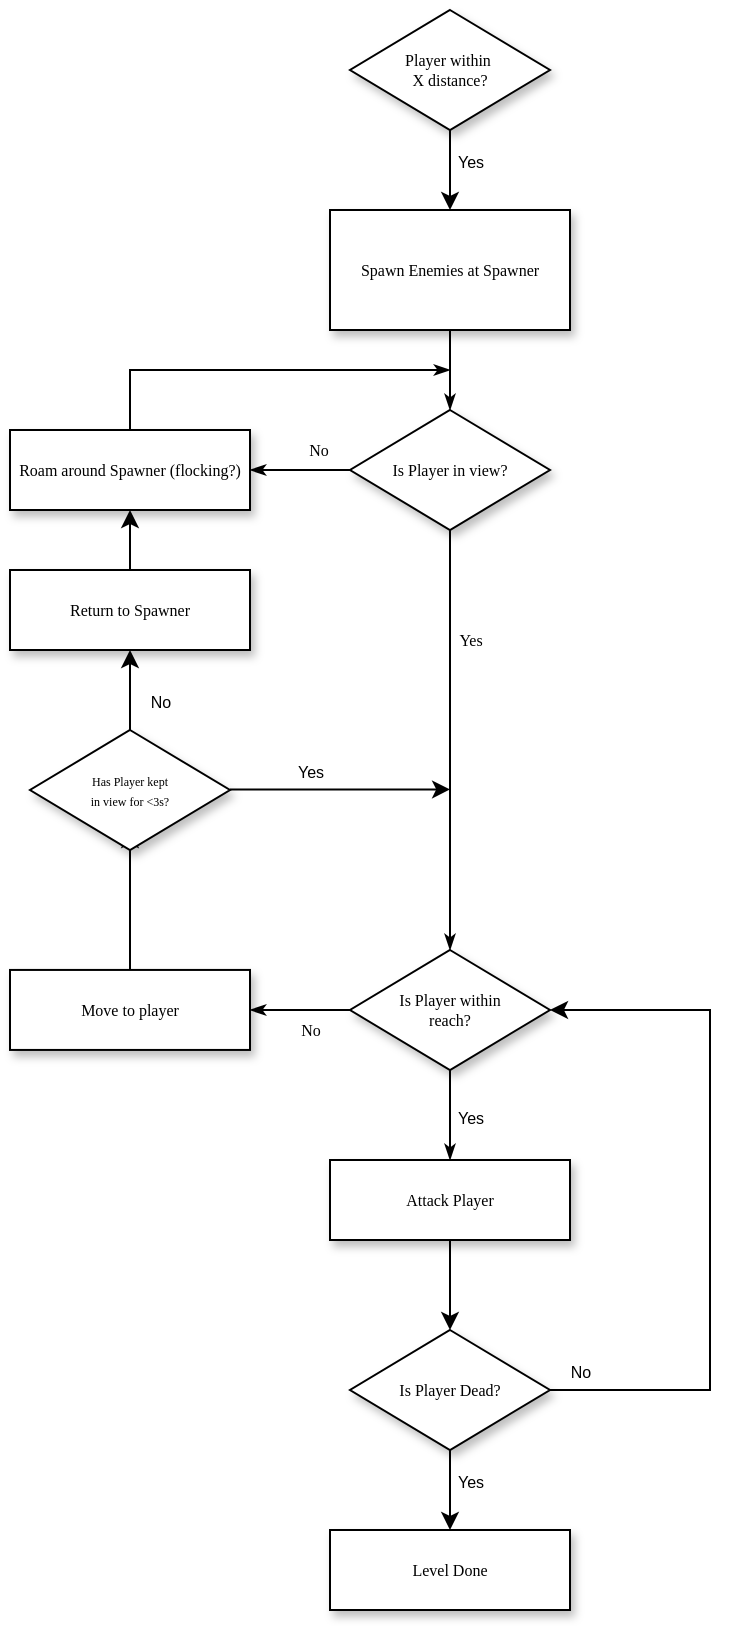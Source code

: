 <mxfile version="21.2.9" type="device">
  <diagram name="Page-1" id="edf60f1a-56cd-e834-aa8a-f176f3a09ee4">
    <mxGraphModel dx="1195" dy="672" grid="1" gridSize="10" guides="1" tooltips="1" connect="1" arrows="1" fold="1" page="1" pageScale="1" pageWidth="1100" pageHeight="850" background="none" math="0" shadow="0">
      <root>
        <mxCell id="0" />
        <mxCell id="1" parent="0" />
        <mxCell id="60e70716793133e9-31" style="edgeStyle=orthogonalEdgeStyle;rounded=0;html=1;labelBackgroundColor=none;startSize=5;endArrow=classicThin;endFill=1;endSize=5;jettySize=auto;orthogonalLoop=1;strokeWidth=1;fontFamily=Verdana;fontSize=8;exitX=0.5;exitY=1;exitDx=0;exitDy=0;" parent="1" source="60e70716793133e9-4" target="60e70716793133e9-5" edge="1">
          <mxGeometry relative="1" as="geometry">
            <mxPoint x="160.029" y="180" as="sourcePoint" />
          </mxGeometry>
        </mxCell>
        <mxCell id="60e70716793133e9-4" value="Spawn Enemies at Spawner" style="rounded=0;whiteSpace=wrap;html=1;shadow=1;labelBackgroundColor=none;strokeWidth=1;fontFamily=Verdana;fontSize=8;align=center;" parent="1" vertex="1">
          <mxGeometry x="190" y="120" width="120" height="60" as="geometry" />
        </mxCell>
        <mxCell id="60e70716793133e9-33" value="Yes" style="edgeStyle=orthogonalEdgeStyle;rounded=0;html=1;labelBackgroundColor=none;startSize=5;endArrow=classicThin;endFill=1;endSize=5;jettySize=auto;orthogonalLoop=1;strokeWidth=1;fontFamily=Verdana;fontSize=8" parent="1" source="60e70716793133e9-5" target="60e70716793133e9-7" edge="1">
          <mxGeometry x="-0.478" y="10" relative="1" as="geometry">
            <mxPoint as="offset" />
          </mxGeometry>
        </mxCell>
        <mxCell id="60e70716793133e9-37" value="No" style="edgeStyle=orthogonalEdgeStyle;rounded=0;html=1;labelBackgroundColor=none;startSize=5;endArrow=classicThin;endFill=1;endSize=5;jettySize=auto;orthogonalLoop=1;strokeWidth=1;fontFamily=Verdana;fontSize=8" parent="1" source="60e70716793133e9-5" target="60e70716793133e9-9" edge="1">
          <mxGeometry x="-0.333" y="-10" relative="1" as="geometry">
            <mxPoint as="offset" />
          </mxGeometry>
        </mxCell>
        <mxCell id="60e70716793133e9-5" value="Is Player in view?" style="rhombus;whiteSpace=wrap;html=1;rounded=0;shadow=1;labelBackgroundColor=none;strokeWidth=1;fontFamily=Verdana;fontSize=8;align=center;" parent="1" vertex="1">
          <mxGeometry x="200" y="220" width="100" height="60" as="geometry" />
        </mxCell>
        <mxCell id="60e70716793133e9-35" value="No" style="edgeStyle=orthogonalEdgeStyle;rounded=0;html=1;labelBackgroundColor=none;startSize=5;endArrow=classicThin;endFill=1;endSize=5;jettySize=auto;orthogonalLoop=1;strokeWidth=1;fontFamily=Verdana;fontSize=8" parent="1" source="60e70716793133e9-7" target="60e70716793133e9-10" edge="1">
          <mxGeometry x="-0.2" y="10" relative="1" as="geometry">
            <mxPoint x="440" y="329.97" as="targetPoint" />
            <Array as="points" />
            <mxPoint as="offset" />
          </mxGeometry>
        </mxCell>
        <mxCell id="60e70716793133e9-7" value="Is Player within &lt;br&gt;reach?" style="rhombus;whiteSpace=wrap;html=1;rounded=0;shadow=1;labelBackgroundColor=none;strokeWidth=1;fontFamily=Verdana;fontSize=8;align=center;" parent="1" vertex="1">
          <mxGeometry x="200" y="490" width="100" height="60" as="geometry" />
        </mxCell>
        <mxCell id="60e70716793133e9-38" style="edgeStyle=orthogonalEdgeStyle;rounded=0;html=1;labelBackgroundColor=none;startSize=5;endArrow=classicThin;endFill=1;endSize=5;jettySize=auto;orthogonalLoop=1;strokeWidth=1;fontFamily=Verdana;fontSize=8;" parent="1" source="60e70716793133e9-9" edge="1">
          <mxGeometry relative="1" as="geometry">
            <mxPoint x="250" y="200" as="targetPoint" />
            <Array as="points">
              <mxPoint x="90" y="200" />
            </Array>
          </mxGeometry>
        </mxCell>
        <mxCell id="60e70716793133e9-9" value="Roam around Spawner (flocking?)" style="whiteSpace=wrap;html=1;rounded=0;shadow=1;labelBackgroundColor=none;strokeWidth=1;fontFamily=Verdana;fontSize=8;align=center;" parent="1" vertex="1">
          <mxGeometry x="30" y="230" width="120" height="40" as="geometry" />
        </mxCell>
        <mxCell id="uHzyFR0b2JNM8npeQ996-3" style="edgeStyle=orthogonalEdgeStyle;rounded=0;orthogonalLoop=1;jettySize=auto;html=1;" edge="1" parent="1" source="60e70716793133e9-10">
          <mxGeometry relative="1" as="geometry">
            <mxPoint x="90" y="430" as="targetPoint" />
          </mxGeometry>
        </mxCell>
        <mxCell id="60e70716793133e9-10" value="&lt;div&gt;Move to player&lt;/div&gt;" style="whiteSpace=wrap;html=1;rounded=0;shadow=1;labelBackgroundColor=none;strokeWidth=1;fontFamily=Verdana;fontSize=8;align=center;" parent="1" vertex="1">
          <mxGeometry x="30" y="499.97" width="120" height="40" as="geometry" />
        </mxCell>
        <mxCell id="60e70716793133e9-40" style="edgeStyle=orthogonalEdgeStyle;rounded=0;html=1;labelBackgroundColor=none;startSize=5;endArrow=classicThin;endFill=1;endSize=5;jettySize=auto;orthogonalLoop=1;strokeWidth=1;fontFamily=Verdana;fontSize=8;exitX=0.5;exitY=1;exitDx=0;exitDy=0;entryX=0.5;entryY=0;entryDx=0;entryDy=0;" parent="1" source="60e70716793133e9-7" target="60e70716793133e9-12" edge="1">
          <mxGeometry relative="1" as="geometry" />
        </mxCell>
        <mxCell id="uHzyFR0b2JNM8npeQ996-13" style="edgeStyle=orthogonalEdgeStyle;rounded=0;orthogonalLoop=1;jettySize=auto;html=1;entryX=0.5;entryY=0;entryDx=0;entryDy=0;" edge="1" parent="1" source="60e70716793133e9-12" target="60e70716793133e9-14">
          <mxGeometry relative="1" as="geometry" />
        </mxCell>
        <mxCell id="60e70716793133e9-12" value="Attack Player" style="whiteSpace=wrap;html=1;rounded=0;shadow=1;labelBackgroundColor=none;strokeWidth=1;fontFamily=Verdana;fontSize=8;align=center;spacing=6;" parent="1" vertex="1">
          <mxGeometry x="190" y="595" width="120" height="40" as="geometry" />
        </mxCell>
        <mxCell id="uHzyFR0b2JNM8npeQ996-14" style="edgeStyle=orthogonalEdgeStyle;rounded=0;orthogonalLoop=1;jettySize=auto;html=1;entryX=1;entryY=0.5;entryDx=0;entryDy=0;" edge="1" parent="1" source="60e70716793133e9-14" target="60e70716793133e9-7">
          <mxGeometry relative="1" as="geometry">
            <Array as="points">
              <mxPoint x="380" y="710" />
              <mxPoint x="380" y="520" />
            </Array>
          </mxGeometry>
        </mxCell>
        <mxCell id="uHzyFR0b2JNM8npeQ996-18" style="edgeStyle=orthogonalEdgeStyle;rounded=0;orthogonalLoop=1;jettySize=auto;html=1;entryX=0.5;entryY=0;entryDx=0;entryDy=0;" edge="1" parent="1" source="60e70716793133e9-14" target="60e70716793133e9-16">
          <mxGeometry relative="1" as="geometry" />
        </mxCell>
        <mxCell id="60e70716793133e9-14" value="Is Player Dead?" style="rhombus;whiteSpace=wrap;html=1;rounded=0;shadow=1;labelBackgroundColor=none;strokeWidth=1;fontFamily=Verdana;fontSize=8;align=center;" parent="1" vertex="1">
          <mxGeometry x="200" y="680" width="100" height="60" as="geometry" />
        </mxCell>
        <mxCell id="60e70716793133e9-16" value="Level Done" style="whiteSpace=wrap;html=1;rounded=0;shadow=1;labelBackgroundColor=none;strokeWidth=1;fontFamily=Verdana;fontSize=8;align=center;" parent="1" vertex="1">
          <mxGeometry x="190" y="780" width="120" height="40" as="geometry" />
        </mxCell>
        <mxCell id="uHzyFR0b2JNM8npeQ996-16" style="edgeStyle=orthogonalEdgeStyle;rounded=0;orthogonalLoop=1;jettySize=auto;html=1;entryX=0.5;entryY=0;entryDx=0;entryDy=0;" edge="1" parent="1" source="60e70716793133e9-26" target="60e70716793133e9-4">
          <mxGeometry relative="1" as="geometry" />
        </mxCell>
        <mxCell id="60e70716793133e9-26" value="Player within&amp;nbsp;&lt;br&gt;X distance?" style="rhombus;whiteSpace=wrap;html=1;rounded=0;shadow=1;labelBackgroundColor=none;strokeWidth=1;fontFamily=Verdana;fontSize=8;align=center;" parent="1" vertex="1">
          <mxGeometry x="200" y="20" width="100" height="60" as="geometry" />
        </mxCell>
        <mxCell id="uHzyFR0b2JNM8npeQ996-4" style="edgeStyle=orthogonalEdgeStyle;rounded=0;orthogonalLoop=1;jettySize=auto;html=1;entryX=0.5;entryY=1;entryDx=0;entryDy=0;" edge="1" parent="1" source="uHzyFR0b2JNM8npeQ996-2" target="uHzyFR0b2JNM8npeQ996-10">
          <mxGeometry relative="1" as="geometry">
            <Array as="points" />
          </mxGeometry>
        </mxCell>
        <mxCell id="uHzyFR0b2JNM8npeQ996-5" style="edgeStyle=orthogonalEdgeStyle;rounded=0;orthogonalLoop=1;jettySize=auto;html=1;" edge="1" parent="1">
          <mxGeometry relative="1" as="geometry">
            <mxPoint x="250.05" y="409.71" as="targetPoint" />
            <mxPoint x="140.002" y="409.739" as="sourcePoint" />
          </mxGeometry>
        </mxCell>
        <mxCell id="uHzyFR0b2JNM8npeQ996-8" value="&lt;font style=&quot;font-size: 8px;&quot;&gt;Yes&lt;/font&gt;" style="edgeLabel;html=1;align=center;verticalAlign=middle;resizable=0;points=[];" vertex="1" connectable="0" parent="uHzyFR0b2JNM8npeQ996-5">
          <mxGeometry x="-0.743" y="-1" relative="1" as="geometry">
            <mxPoint x="26" y="-11" as="offset" />
          </mxGeometry>
        </mxCell>
        <mxCell id="uHzyFR0b2JNM8npeQ996-2" value="&lt;font style=&quot;font-size: 6px;&quot;&gt;Has Player kept&lt;br&gt;in view for &amp;lt;3s?&lt;/font&gt;" style="rhombus;whiteSpace=wrap;html=1;rounded=0;shadow=1;labelBackgroundColor=none;strokeWidth=1;fontFamily=Verdana;fontSize=8;align=center;" vertex="1" parent="1">
          <mxGeometry x="40" y="380" width="100" height="60" as="geometry" />
        </mxCell>
        <mxCell id="uHzyFR0b2JNM8npeQ996-9" value="&lt;font style=&quot;font-size: 8px;&quot;&gt;No&lt;/font&gt;" style="text;html=1;align=center;verticalAlign=middle;resizable=0;points=[];autosize=1;strokeColor=none;fillColor=none;" vertex="1" parent="1">
          <mxGeometry x="90" y="350" width="30" height="30" as="geometry" />
        </mxCell>
        <mxCell id="uHzyFR0b2JNM8npeQ996-12" style="edgeStyle=orthogonalEdgeStyle;rounded=0;orthogonalLoop=1;jettySize=auto;html=1;" edge="1" parent="1" source="uHzyFR0b2JNM8npeQ996-10" target="60e70716793133e9-9">
          <mxGeometry relative="1" as="geometry" />
        </mxCell>
        <mxCell id="uHzyFR0b2JNM8npeQ996-10" value="Return to Spawner" style="whiteSpace=wrap;html=1;rounded=0;shadow=1;labelBackgroundColor=none;strokeWidth=1;fontFamily=Verdana;fontSize=8;align=center;" vertex="1" parent="1">
          <mxGeometry x="30" y="300" width="120" height="40" as="geometry" />
        </mxCell>
        <mxCell id="uHzyFR0b2JNM8npeQ996-15" value="&lt;font style=&quot;font-size: 8px;&quot;&gt;No&lt;/font&gt;" style="text;html=1;align=center;verticalAlign=middle;resizable=0;points=[];autosize=1;strokeColor=none;fillColor=none;" vertex="1" parent="1">
          <mxGeometry x="300" y="685" width="30" height="30" as="geometry" />
        </mxCell>
        <mxCell id="uHzyFR0b2JNM8npeQ996-17" value="&lt;font style=&quot;font-size: 8px;&quot;&gt;Yes&lt;/font&gt;" style="text;html=1;align=center;verticalAlign=middle;resizable=0;points=[];autosize=1;strokeColor=none;fillColor=none;" vertex="1" parent="1">
          <mxGeometry x="240" y="80" width="40" height="30" as="geometry" />
        </mxCell>
        <mxCell id="uHzyFR0b2JNM8npeQ996-19" value="&lt;font style=&quot;font-size: 8px;&quot;&gt;Yes&lt;/font&gt;" style="text;html=1;align=center;verticalAlign=middle;resizable=0;points=[];autosize=1;strokeColor=none;fillColor=none;" vertex="1" parent="1">
          <mxGeometry x="240" y="740" width="40" height="30" as="geometry" />
        </mxCell>
        <mxCell id="uHzyFR0b2JNM8npeQ996-20" value="&lt;font style=&quot;font-size: 8px;&quot;&gt;Yes&lt;/font&gt;" style="text;html=1;align=center;verticalAlign=middle;resizable=0;points=[];autosize=1;strokeColor=none;fillColor=none;" vertex="1" parent="1">
          <mxGeometry x="240" y="558" width="40" height="30" as="geometry" />
        </mxCell>
      </root>
    </mxGraphModel>
  </diagram>
</mxfile>

